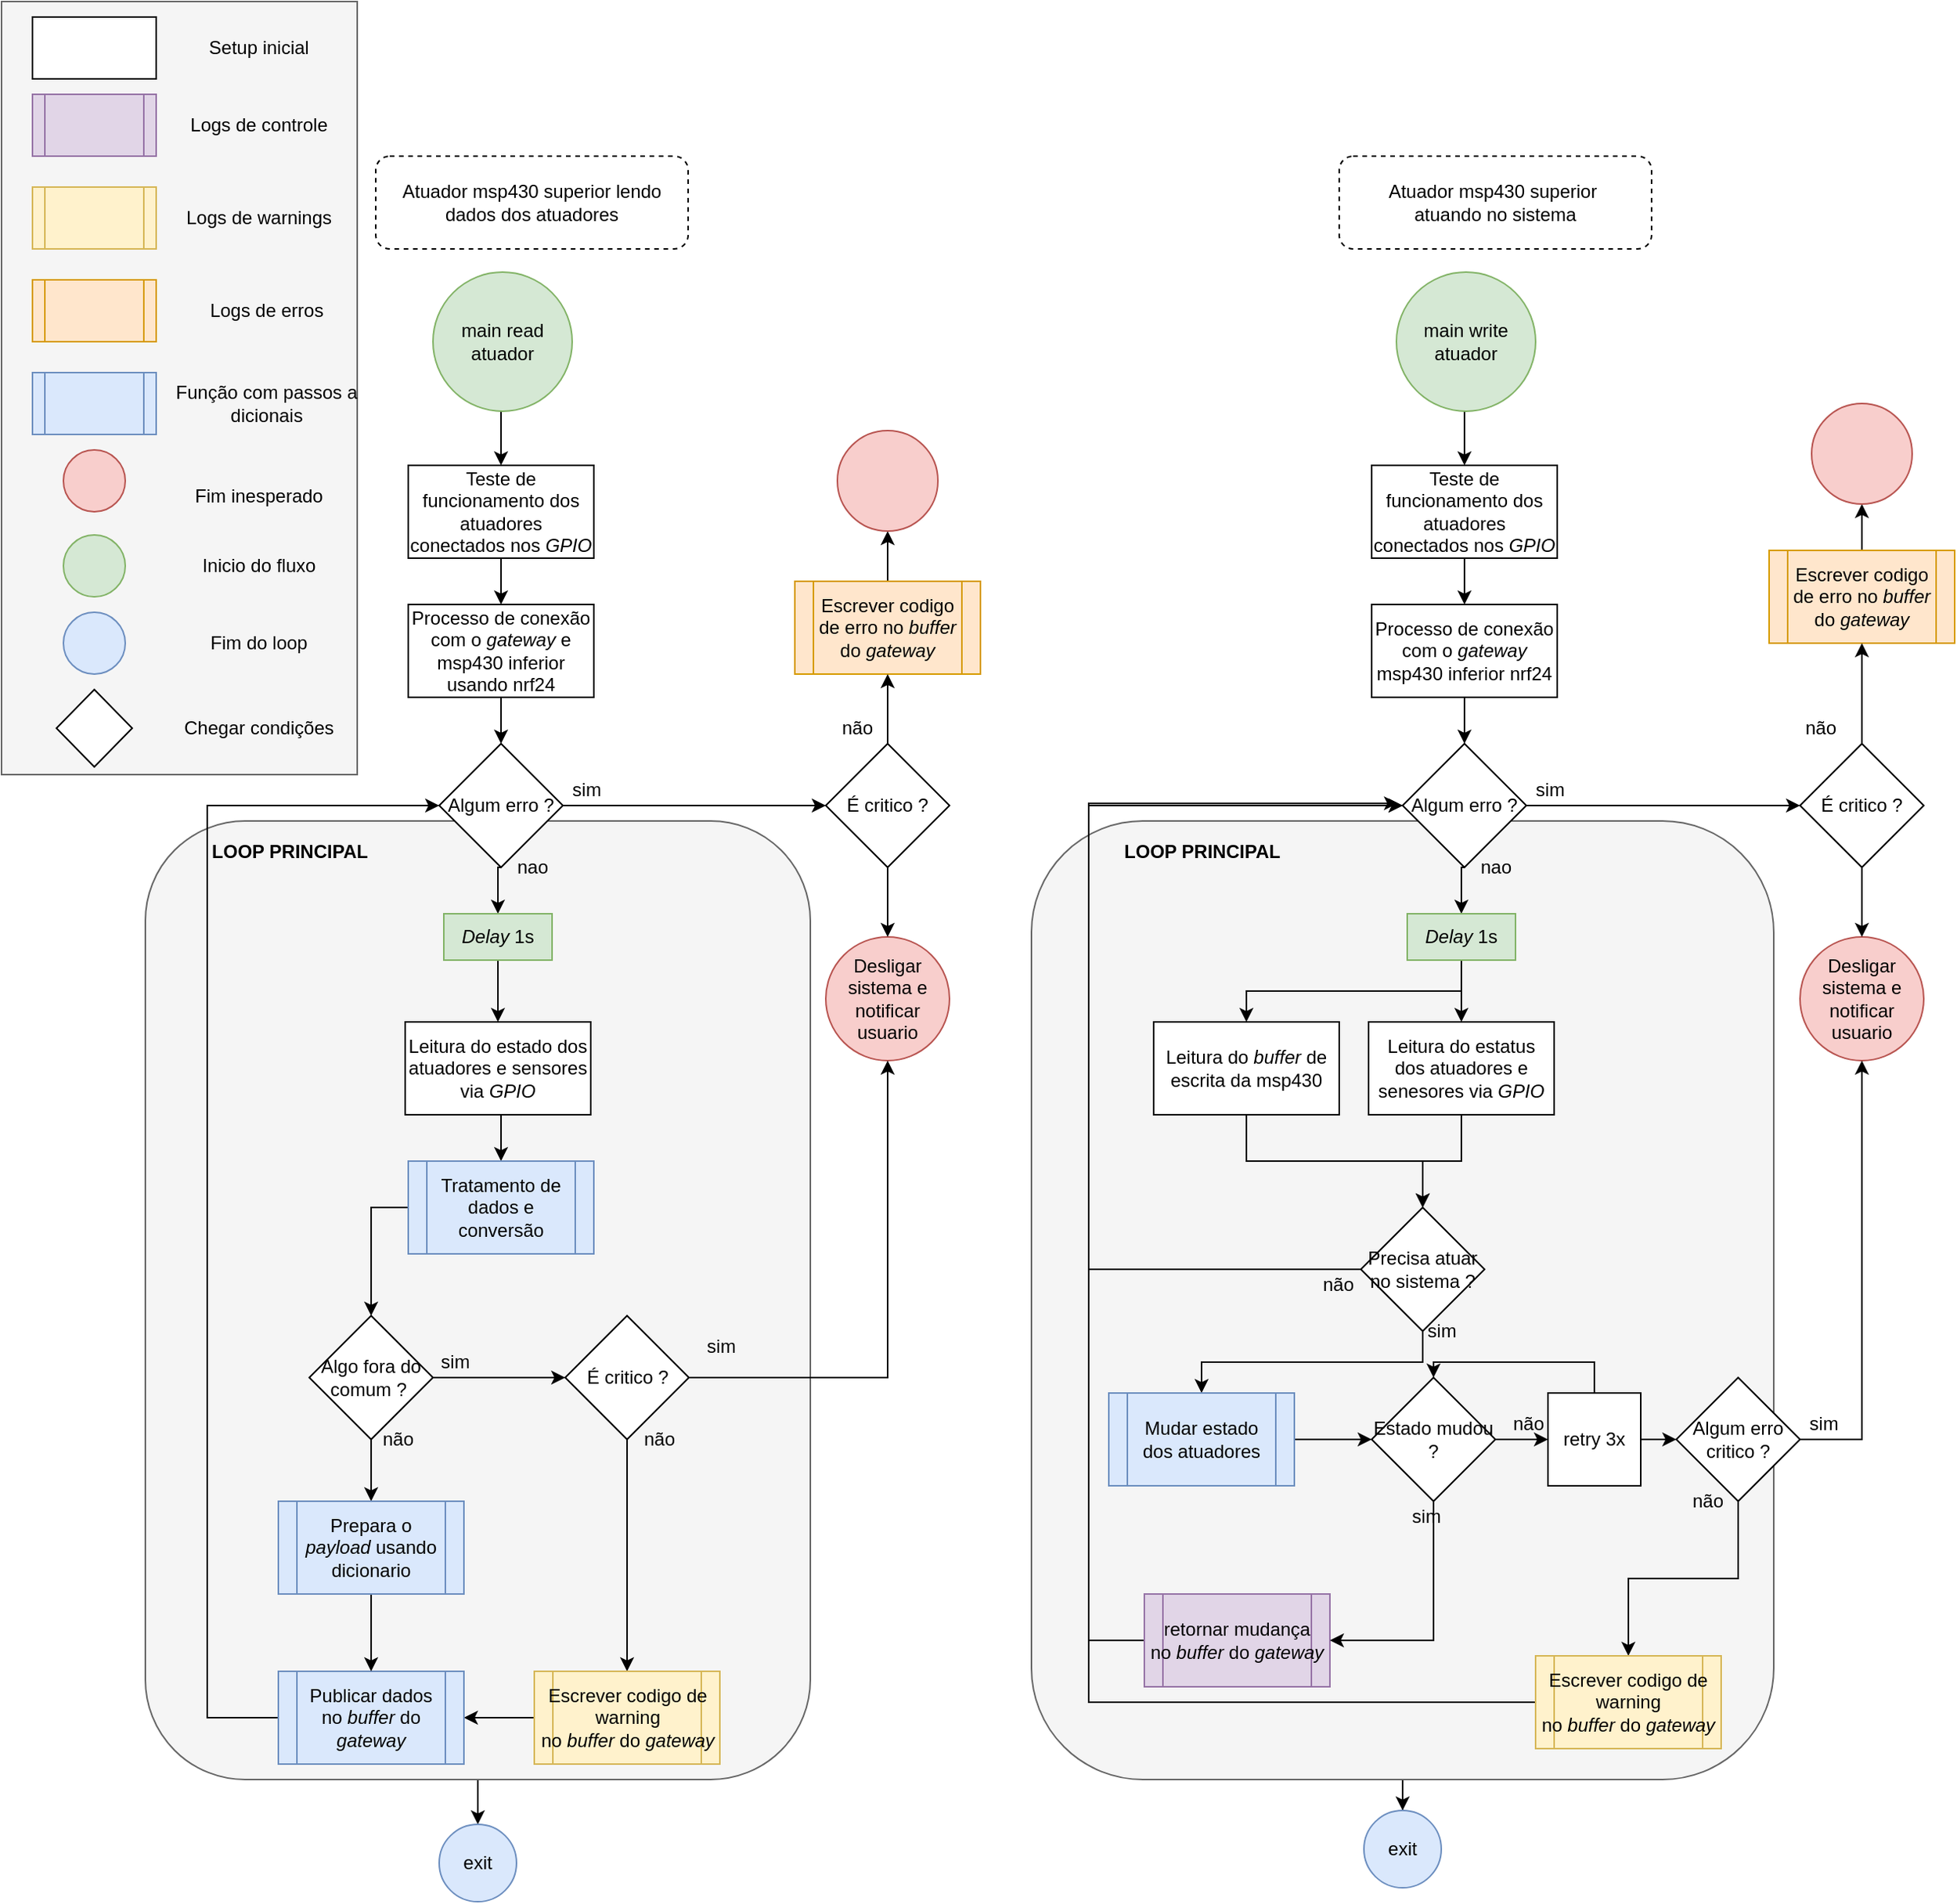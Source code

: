 <mxfile version="14.6.7" type="google"><diagram id="U0nAQALM_MrVxhv3GP6Y" name="Page-1"><mxGraphModel dx="2657" dy="1875" grid="1" gridSize="10" guides="1" tooltips="1" connect="1" arrows="1" fold="1" page="1" pageScale="1" pageWidth="827" pageHeight="1169" math="0" shadow="0"><root><mxCell id="0"/><mxCell id="1" parent="0"/><mxCell id="a6hpFFlFKGWZWtmVMdlt-59" style="edgeStyle=orthogonalEdgeStyle;rounded=0;orthogonalLoop=1;jettySize=auto;html=1;exitX=0;exitY=0.5;exitDx=0;exitDy=0;entryX=0;entryY=0.5;entryDx=0;entryDy=0;" parent="1" edge="1"><mxGeometry relative="1" as="geometry"><Array as="points"><mxPoint x="570" y="760"/><mxPoint x="570" y="465"/></Array><mxPoint x="705" y="465" as="targetPoint"/></mxGeometry></mxCell><mxCell id="a6hpFFlFKGWZWtmVMdlt-64" style="edgeStyle=orthogonalEdgeStyle;rounded=0;orthogonalLoop=1;jettySize=auto;html=1;exitX=0;exitY=0.5;exitDx=0;exitDy=0;entryX=0;entryY=0.5;entryDx=0;entryDy=0;" parent="1" edge="1"><mxGeometry relative="1" as="geometry"><Array as="points"><mxPoint x="570" y="970"/><mxPoint x="570" y="465"/></Array><mxPoint x="705" y="465" as="targetPoint"/></mxGeometry></mxCell><mxCell id="0uk9cMQ7jiOCkF3Se4rC-1" style="edgeStyle=orthogonalEdgeStyle;rounded=0;orthogonalLoop=1;jettySize=auto;html=1;exitX=0.5;exitY=1;exitDx=0;exitDy=0;" edge="1" parent="1" source="0uk9cMQ7jiOCkF3Se4rC-2" target="0uk9cMQ7jiOCkF3Se4rC-37"><mxGeometry relative="1" as="geometry"/></mxCell><mxCell id="0uk9cMQ7jiOCkF3Se4rC-2" value="" style="rounded=1;whiteSpace=wrap;html=1;fillColor=#f5f5f5;strokeColor=#666666;fontColor=#333333;" vertex="1" parent="1"><mxGeometry x="10" y="470" width="430" height="620" as="geometry"/></mxCell><mxCell id="0uk9cMQ7jiOCkF3Se4rC-3" style="edgeStyle=orthogonalEdgeStyle;rounded=0;orthogonalLoop=1;jettySize=auto;html=1;exitX=0.5;exitY=1;exitDx=0;exitDy=0;entryX=0.5;entryY=0;entryDx=0;entryDy=0;" edge="1" parent="1" source="0uk9cMQ7jiOCkF3Se4rC-4" target="0uk9cMQ7jiOCkF3Se4rC-61"><mxGeometry relative="1" as="geometry"/></mxCell><mxCell id="0uk9cMQ7jiOCkF3Se4rC-4" value="main read&lt;br&gt;atuador" style="ellipse;whiteSpace=wrap;html=1;aspect=fixed;fillColor=#d5e8d4;strokeColor=#82b366;" vertex="1" parent="1"><mxGeometry x="196" y="115" width="90" height="90" as="geometry"/></mxCell><mxCell id="0uk9cMQ7jiOCkF3Se4rC-5" style="edgeStyle=orthogonalEdgeStyle;rounded=0;orthogonalLoop=1;jettySize=auto;html=1;" edge="1" parent="1" source="0uk9cMQ7jiOCkF3Se4rC-6" target="0uk9cMQ7jiOCkF3Se4rC-9"><mxGeometry relative="1" as="geometry"/></mxCell><mxCell id="0uk9cMQ7jiOCkF3Se4rC-6" value="Processo de conexão com o &lt;i&gt;gateway &lt;/i&gt;e msp430 inferior usando nrf24" style="rounded=0;whiteSpace=wrap;html=1;" vertex="1" parent="1"><mxGeometry x="180" y="330" width="120" height="60" as="geometry"/></mxCell><mxCell id="0uk9cMQ7jiOCkF3Se4rC-7" style="edgeStyle=orthogonalEdgeStyle;rounded=0;orthogonalLoop=1;jettySize=auto;html=1;exitX=0.5;exitY=1;exitDx=0;exitDy=0;entryX=0.5;entryY=0;entryDx=0;entryDy=0;" edge="1" parent="1" source="0uk9cMQ7jiOCkF3Se4rC-9" target="0uk9cMQ7jiOCkF3Se4rC-15"><mxGeometry relative="1" as="geometry"/></mxCell><mxCell id="0uk9cMQ7jiOCkF3Se4rC-8" style="edgeStyle=orthogonalEdgeStyle;rounded=0;orthogonalLoop=1;jettySize=auto;html=1;exitX=1;exitY=0.5;exitDx=0;exitDy=0;entryX=0;entryY=0.5;entryDx=0;entryDy=0;" edge="1" parent="1" source="0uk9cMQ7jiOCkF3Se4rC-9" target="0uk9cMQ7jiOCkF3Se4rC-31"><mxGeometry relative="1" as="geometry"/></mxCell><mxCell id="0uk9cMQ7jiOCkF3Se4rC-9" value="Algum erro ?" style="rhombus;whiteSpace=wrap;html=1;" vertex="1" parent="1"><mxGeometry x="200" y="420" width="80" height="80" as="geometry"/></mxCell><mxCell id="0uk9cMQ7jiOCkF3Se4rC-10" style="edgeStyle=orthogonalEdgeStyle;rounded=0;orthogonalLoop=1;jettySize=auto;html=1;exitX=0.5;exitY=0;exitDx=0;exitDy=0;entryX=0.5;entryY=1;entryDx=0;entryDy=0;" edge="1" parent="1" source="0uk9cMQ7jiOCkF3Se4rC-11" target="0uk9cMQ7jiOCkF3Se4rC-62"><mxGeometry relative="1" as="geometry"/></mxCell><mxCell id="0uk9cMQ7jiOCkF3Se4rC-11" value="Escrever codigo de erro no &lt;i&gt;buffer&lt;/i&gt; do &lt;i&gt;gateway&lt;/i&gt;" style="shape=process;whiteSpace=wrap;html=1;backgroundOutline=1;fillColor=#ffe6cc;strokeColor=#d79b00;" vertex="1" parent="1"><mxGeometry x="430" y="315" width="120" height="60" as="geometry"/></mxCell><mxCell id="0uk9cMQ7jiOCkF3Se4rC-12" value="sim" style="text;html=1;align=center;verticalAlign=middle;resizable=0;points=[];autosize=1;strokeColor=none;" vertex="1" parent="1"><mxGeometry x="280" y="440" width="30" height="20" as="geometry"/></mxCell><mxCell id="0uk9cMQ7jiOCkF3Se4rC-13" value="&lt;b&gt;LOOP PRINCIPAL&lt;/b&gt;" style="text;html=1;align=center;verticalAlign=middle;resizable=0;points=[];autosize=1;strokeColor=none;" vertex="1" parent="1"><mxGeometry x="43" y="480" width="120" height="20" as="geometry"/></mxCell><mxCell id="0uk9cMQ7jiOCkF3Se4rC-14" style="edgeStyle=orthogonalEdgeStyle;rounded=0;orthogonalLoop=1;jettySize=auto;html=1;exitX=0.5;exitY=1;exitDx=0;exitDy=0;entryX=0.5;entryY=0;entryDx=0;entryDy=0;" edge="1" parent="1" source="0uk9cMQ7jiOCkF3Se4rC-15" target="0uk9cMQ7jiOCkF3Se4rC-53"><mxGeometry relative="1" as="geometry"/></mxCell><mxCell id="0uk9cMQ7jiOCkF3Se4rC-15" value="&lt;i&gt;Delay &lt;/i&gt;1s" style="rounded=0;whiteSpace=wrap;html=1;fillColor=#d5e8d4;strokeColor=#82b366;" vertex="1" parent="1"><mxGeometry x="203" y="530" width="70" height="30" as="geometry"/></mxCell><mxCell id="0uk9cMQ7jiOCkF3Se4rC-16" value="nao" style="text;html=1;align=center;verticalAlign=middle;resizable=0;points=[];autosize=1;strokeColor=none;" vertex="1" parent="1"><mxGeometry x="240" y="490" width="40" height="20" as="geometry"/></mxCell><mxCell id="0uk9cMQ7jiOCkF3Se4rC-17" style="edgeStyle=orthogonalEdgeStyle;rounded=0;orthogonalLoop=1;jettySize=auto;html=1;exitX=0.5;exitY=1;exitDx=0;exitDy=0;entryX=0.5;entryY=0;entryDx=0;entryDy=0;" edge="1" parent="1" source="0uk9cMQ7jiOCkF3Se4rC-19" target="0uk9cMQ7jiOCkF3Se4rC-57"><mxGeometry relative="1" as="geometry"/></mxCell><mxCell id="0uk9cMQ7jiOCkF3Se4rC-18" style="edgeStyle=orthogonalEdgeStyle;rounded=0;orthogonalLoop=1;jettySize=auto;html=1;exitX=1;exitY=0.5;exitDx=0;exitDy=0;entryX=0;entryY=0.5;entryDx=0;entryDy=0;" edge="1" parent="1" source="0uk9cMQ7jiOCkF3Se4rC-19" target="0uk9cMQ7jiOCkF3Se4rC-23"><mxGeometry relative="1" as="geometry"/></mxCell><mxCell id="0uk9cMQ7jiOCkF3Se4rC-19" value="Algo fora do comum ?&amp;nbsp;" style="rhombus;whiteSpace=wrap;html=1;" vertex="1" parent="1"><mxGeometry x="116" y="790" width="80" height="80" as="geometry"/></mxCell><mxCell id="0uk9cMQ7jiOCkF3Se4rC-20" value="Desligar sistema e notificar usuario" style="ellipse;whiteSpace=wrap;html=1;aspect=fixed;fillColor=#f8cecc;strokeColor=#b85450;" vertex="1" parent="1"><mxGeometry x="450" y="545" width="80" height="80" as="geometry"/></mxCell><mxCell id="0uk9cMQ7jiOCkF3Se4rC-21" style="edgeStyle=orthogonalEdgeStyle;rounded=0;orthogonalLoop=1;jettySize=auto;html=1;exitX=1;exitY=0.5;exitDx=0;exitDy=0;entryX=0.5;entryY=1;entryDx=0;entryDy=0;" edge="1" parent="1" source="0uk9cMQ7jiOCkF3Se4rC-23" target="0uk9cMQ7jiOCkF3Se4rC-20"><mxGeometry relative="1" as="geometry"/></mxCell><mxCell id="0uk9cMQ7jiOCkF3Se4rC-22" style="edgeStyle=orthogonalEdgeStyle;rounded=0;orthogonalLoop=1;jettySize=auto;html=1;exitX=0.5;exitY=1;exitDx=0;exitDy=0;entryX=0.5;entryY=0;entryDx=0;entryDy=0;" edge="1" parent="1" source="0uk9cMQ7jiOCkF3Se4rC-23" target="0uk9cMQ7jiOCkF3Se4rC-25"><mxGeometry relative="1" as="geometry"/></mxCell><mxCell id="0uk9cMQ7jiOCkF3Se4rC-23" value="É critico ?" style="rhombus;whiteSpace=wrap;html=1;" vertex="1" parent="1"><mxGeometry x="281.5" y="790" width="80" height="80" as="geometry"/></mxCell><mxCell id="0uk9cMQ7jiOCkF3Se4rC-24" style="edgeStyle=orthogonalEdgeStyle;rounded=0;orthogonalLoop=1;jettySize=auto;html=1;exitX=0;exitY=0.5;exitDx=0;exitDy=0;entryX=1;entryY=0.5;entryDx=0;entryDy=0;" edge="1" parent="1" source="0uk9cMQ7jiOCkF3Se4rC-25" target="0uk9cMQ7jiOCkF3Se4rC-27"><mxGeometry relative="1" as="geometry"/></mxCell><mxCell id="0uk9cMQ7jiOCkF3Se4rC-25" value="Escrever codigo de warning no&amp;nbsp;&lt;i&gt;buffer&lt;/i&gt;&amp;nbsp;do&amp;nbsp;&lt;i&gt;gateway&lt;/i&gt;" style="shape=process;whiteSpace=wrap;html=1;backgroundOutline=1;fillColor=#fff2cc;strokeColor=#d6b656;" vertex="1" parent="1"><mxGeometry x="261.5" y="1020" width="120" height="60" as="geometry"/></mxCell><mxCell id="0uk9cMQ7jiOCkF3Se4rC-26" style="edgeStyle=orthogonalEdgeStyle;rounded=0;orthogonalLoop=1;jettySize=auto;html=1;exitX=0;exitY=0.5;exitDx=0;exitDy=0;entryX=0;entryY=0.5;entryDx=0;entryDy=0;" edge="1" parent="1" source="0uk9cMQ7jiOCkF3Se4rC-27" target="0uk9cMQ7jiOCkF3Se4rC-9"><mxGeometry relative="1" as="geometry"><Array as="points"><mxPoint x="50" y="1050"/><mxPoint x="50" y="460"/></Array></mxGeometry></mxCell><mxCell id="0uk9cMQ7jiOCkF3Se4rC-27" value="Publicar dados no &lt;i&gt;buffer &lt;/i&gt;do &lt;i&gt;gateway&lt;/i&gt;" style="shape=process;whiteSpace=wrap;html=1;backgroundOutline=1;fillColor=#dae8fc;strokeColor=#6c8ebf;" vertex="1" parent="1"><mxGeometry x="96" y="1020" width="120" height="60" as="geometry"/></mxCell><mxCell id="0uk9cMQ7jiOCkF3Se4rC-28" value="Atuador msp430 superior lendo dados dos atuadores" style="rounded=1;whiteSpace=wrap;html=1;dashed=1;" vertex="1" parent="1"><mxGeometry x="159" y="40" width="202" height="60" as="geometry"/></mxCell><mxCell id="0uk9cMQ7jiOCkF3Se4rC-29" style="edgeStyle=orthogonalEdgeStyle;rounded=0;orthogonalLoop=1;jettySize=auto;html=1;exitX=0.5;exitY=1;exitDx=0;exitDy=0;entryX=0.5;entryY=0;entryDx=0;entryDy=0;" edge="1" parent="1" source="0uk9cMQ7jiOCkF3Se4rC-31" target="0uk9cMQ7jiOCkF3Se4rC-20"><mxGeometry relative="1" as="geometry"/></mxCell><mxCell id="0uk9cMQ7jiOCkF3Se4rC-30" style="edgeStyle=orthogonalEdgeStyle;rounded=0;orthogonalLoop=1;jettySize=auto;html=1;exitX=0.5;exitY=0;exitDx=0;exitDy=0;entryX=0.5;entryY=1;entryDx=0;entryDy=0;" edge="1" parent="1" source="0uk9cMQ7jiOCkF3Se4rC-31" target="0uk9cMQ7jiOCkF3Se4rC-11"><mxGeometry relative="1" as="geometry"/></mxCell><mxCell id="0uk9cMQ7jiOCkF3Se4rC-31" value="É critico ?" style="rhombus;whiteSpace=wrap;html=1;" vertex="1" parent="1"><mxGeometry x="450" y="420" width="80" height="80" as="geometry"/></mxCell><mxCell id="0uk9cMQ7jiOCkF3Se4rC-32" value="não" style="text;html=1;align=center;verticalAlign=middle;resizable=0;points=[];autosize=1;strokeColor=none;" vertex="1" parent="1"><mxGeometry x="450" y="400" width="40" height="20" as="geometry"/></mxCell><mxCell id="0uk9cMQ7jiOCkF3Se4rC-33" value="" style="rounded=0;whiteSpace=wrap;html=1;fillColor=#f5f5f5;strokeColor=#666666;fontColor=#333333;" vertex="1" parent="1"><mxGeometry x="-83" y="-60" width="230" height="500" as="geometry"/></mxCell><mxCell id="0uk9cMQ7jiOCkF3Se4rC-34" value="" style="shape=process;whiteSpace=wrap;html=1;backgroundOutline=1;fillColor=#dae8fc;strokeColor=#6c8ebf;" vertex="1" parent="1"><mxGeometry x="-63" y="180" width="80" height="40" as="geometry"/></mxCell><mxCell id="0uk9cMQ7jiOCkF3Se4rC-35" value="" style="shape=process;whiteSpace=wrap;html=1;backgroundOutline=1;fillColor=#ffe6cc;strokeColor=#d79b00;" vertex="1" parent="1"><mxGeometry x="-63" y="120" width="80" height="40" as="geometry"/></mxCell><mxCell id="0uk9cMQ7jiOCkF3Se4rC-36" value="" style="ellipse;whiteSpace=wrap;html=1;aspect=fixed;fillColor=#d5e8d4;strokeColor=#82b366;" vertex="1" parent="1"><mxGeometry x="-43" y="285" width="40" height="40" as="geometry"/></mxCell><mxCell id="0uk9cMQ7jiOCkF3Se4rC-37" value="exit" style="ellipse;whiteSpace=wrap;html=1;aspect=fixed;fillColor=#dae8fc;strokeColor=#6c8ebf;" vertex="1" parent="1"><mxGeometry x="200" y="1119" width="50" height="50" as="geometry"/></mxCell><mxCell id="0uk9cMQ7jiOCkF3Se4rC-38" value="" style="ellipse;whiteSpace=wrap;html=1;aspect=fixed;fillColor=#dae8fc;strokeColor=#6c8ebf;" vertex="1" parent="1"><mxGeometry x="-43" y="335" width="40" height="40" as="geometry"/></mxCell><mxCell id="0uk9cMQ7jiOCkF3Se4rC-39" value="" style="ellipse;whiteSpace=wrap;html=1;aspect=fixed;fillColor=#f8cecc;strokeColor=#b85450;" vertex="1" parent="1"><mxGeometry x="-43" y="230" width="40" height="40" as="geometry"/></mxCell><mxCell id="0uk9cMQ7jiOCkF3Se4rC-40" value="" style="rounded=0;whiteSpace=wrap;html=1;" vertex="1" parent="1"><mxGeometry x="-63" y="-50" width="80" height="40" as="geometry"/></mxCell><mxCell id="0uk9cMQ7jiOCkF3Se4rC-41" value="" style="rhombus;whiteSpace=wrap;html=1;" vertex="1" parent="1"><mxGeometry x="-47.5" y="385" width="49" height="50" as="geometry"/></mxCell><mxCell id="0uk9cMQ7jiOCkF3Se4rC-42" value="" style="shape=process;whiteSpace=wrap;html=1;backgroundOutline=1;fillColor=#fff2cc;strokeColor=#d6b656;" vertex="1" parent="1"><mxGeometry x="-63" y="60" width="80" height="40" as="geometry"/></mxCell><mxCell id="0uk9cMQ7jiOCkF3Se4rC-43" value="" style="shape=process;whiteSpace=wrap;html=1;backgroundOutline=1;fillColor=#e1d5e7;strokeColor=#9673a6;" vertex="1" parent="1"><mxGeometry x="-63" width="80" height="40" as="geometry"/></mxCell><mxCell id="0uk9cMQ7jiOCkF3Se4rC-44" value="Inicio do fluxo" style="text;html=1;align=center;verticalAlign=middle;resizable=0;points=[];autosize=1;strokeColor=none;" vertex="1" parent="1"><mxGeometry x="38" y="295" width="90" height="20" as="geometry"/></mxCell><mxCell id="0uk9cMQ7jiOCkF3Se4rC-45" value="Fim do loop" style="text;html=1;align=center;verticalAlign=middle;resizable=0;points=[];autosize=1;strokeColor=none;" vertex="1" parent="1"><mxGeometry x="43" y="345" width="80" height="20" as="geometry"/></mxCell><mxCell id="0uk9cMQ7jiOCkF3Se4rC-46" value="Fim inesperado" style="text;html=1;align=center;verticalAlign=middle;resizable=0;points=[];autosize=1;strokeColor=none;" vertex="1" parent="1"><mxGeometry x="33" y="250" width="100" height="20" as="geometry"/></mxCell><mxCell id="0uk9cMQ7jiOCkF3Se4rC-47" value="Chegar condições" style="text;html=1;align=center;verticalAlign=middle;resizable=0;points=[];autosize=1;strokeColor=none;" vertex="1" parent="1"><mxGeometry x="28" y="400" width="110" height="20" as="geometry"/></mxCell><mxCell id="0uk9cMQ7jiOCkF3Se4rC-48" value="Setup inicial" style="text;html=1;align=center;verticalAlign=middle;resizable=0;points=[];autosize=1;strokeColor=none;" vertex="1" parent="1"><mxGeometry x="43" y="-40" width="80" height="20" as="geometry"/></mxCell><mxCell id="0uk9cMQ7jiOCkF3Se4rC-49" value="Logs de controle" style="text;html=1;align=center;verticalAlign=middle;resizable=0;points=[];autosize=1;strokeColor=none;" vertex="1" parent="1"><mxGeometry x="33" y="10" width="100" height="20" as="geometry"/></mxCell><mxCell id="0uk9cMQ7jiOCkF3Se4rC-50" value="Logs de warnings" style="text;html=1;align=center;verticalAlign=middle;resizable=0;points=[];autosize=1;strokeColor=none;" vertex="1" parent="1"><mxGeometry x="28" y="70" width="110" height="20" as="geometry"/></mxCell><mxCell id="0uk9cMQ7jiOCkF3Se4rC-51" value="Logs de erros" style="text;html=1;align=center;verticalAlign=middle;resizable=0;points=[];autosize=1;strokeColor=none;" vertex="1" parent="1"><mxGeometry x="43" y="130" width="90" height="20" as="geometry"/></mxCell><mxCell id="0uk9cMQ7jiOCkF3Se4rC-52" style="edgeStyle=orthogonalEdgeStyle;rounded=0;orthogonalLoop=1;jettySize=auto;html=1;exitX=0.5;exitY=1;exitDx=0;exitDy=0;entryX=0.5;entryY=0;entryDx=0;entryDy=0;" edge="1" parent="1" source="0uk9cMQ7jiOCkF3Se4rC-53" target="0uk9cMQ7jiOCkF3Se4rC-55"><mxGeometry relative="1" as="geometry"/></mxCell><mxCell id="0uk9cMQ7jiOCkF3Se4rC-53" value="Leitura do estado dos atuadores e sensores via &lt;i&gt;GPIO&lt;/i&gt;" style="rounded=0;whiteSpace=wrap;html=1;" vertex="1" parent="1"><mxGeometry x="178" y="600" width="120" height="60" as="geometry"/></mxCell><mxCell id="0uk9cMQ7jiOCkF3Se4rC-54" style="edgeStyle=orthogonalEdgeStyle;rounded=0;orthogonalLoop=1;jettySize=auto;html=1;exitX=0;exitY=0.5;exitDx=0;exitDy=0;entryX=0.5;entryY=0;entryDx=0;entryDy=0;" edge="1" parent="1" source="0uk9cMQ7jiOCkF3Se4rC-55" target="0uk9cMQ7jiOCkF3Se4rC-19"><mxGeometry relative="1" as="geometry"/></mxCell><mxCell id="0uk9cMQ7jiOCkF3Se4rC-55" value="Tratamento de dados e conversão" style="shape=process;whiteSpace=wrap;html=1;backgroundOutline=1;fillColor=#dae8fc;strokeColor=#6c8ebf;" vertex="1" parent="1"><mxGeometry x="180" y="690" width="120" height="60" as="geometry"/></mxCell><mxCell id="0uk9cMQ7jiOCkF3Se4rC-56" style="edgeStyle=orthogonalEdgeStyle;rounded=0;orthogonalLoop=1;jettySize=auto;html=1;exitX=0.5;exitY=1;exitDx=0;exitDy=0;" edge="1" parent="1" source="0uk9cMQ7jiOCkF3Se4rC-57" target="0uk9cMQ7jiOCkF3Se4rC-27"><mxGeometry relative="1" as="geometry"/></mxCell><mxCell id="0uk9cMQ7jiOCkF3Se4rC-57" value="Prepara o &lt;i&gt;payload &lt;/i&gt;usando dicionario" style="shape=process;whiteSpace=wrap;html=1;backgroundOutline=1;fillColor=#dae8fc;strokeColor=#6c8ebf;" vertex="1" parent="1"><mxGeometry x="96" y="910" width="120" height="60" as="geometry"/></mxCell><mxCell id="0uk9cMQ7jiOCkF3Se4rC-58" value="não" style="text;html=1;align=center;verticalAlign=middle;resizable=0;points=[];autosize=1;strokeColor=none;" vertex="1" parent="1"><mxGeometry x="321.5" y="860" width="40" height="20" as="geometry"/></mxCell><mxCell id="0uk9cMQ7jiOCkF3Se4rC-59" value="não" style="text;html=1;align=center;verticalAlign=middle;resizable=0;points=[];autosize=1;strokeColor=none;" vertex="1" parent="1"><mxGeometry x="153" y="860" width="40" height="20" as="geometry"/></mxCell><mxCell id="0uk9cMQ7jiOCkF3Se4rC-60" style="edgeStyle=orthogonalEdgeStyle;rounded=0;orthogonalLoop=1;jettySize=auto;html=1;exitX=0.5;exitY=1;exitDx=0;exitDy=0;entryX=0.5;entryY=0;entryDx=0;entryDy=0;" edge="1" parent="1" source="0uk9cMQ7jiOCkF3Se4rC-61" target="0uk9cMQ7jiOCkF3Se4rC-6"><mxGeometry relative="1" as="geometry"/></mxCell><mxCell id="0uk9cMQ7jiOCkF3Se4rC-61" value="Teste de funcionamento dos atuadores conectados nos &lt;i&gt;GPIO&lt;/i&gt;" style="rounded=0;whiteSpace=wrap;html=1;" vertex="1" parent="1"><mxGeometry x="180" y="240" width="120" height="60" as="geometry"/></mxCell><mxCell id="0uk9cMQ7jiOCkF3Se4rC-62" value="" style="ellipse;whiteSpace=wrap;html=1;aspect=fixed;fillColor=#f8cecc;strokeColor=#b85450;" vertex="1" parent="1"><mxGeometry x="457.5" y="217.5" width="65" height="65" as="geometry"/></mxCell><mxCell id="0uk9cMQ7jiOCkF3Se4rC-63" value="Função com passos a&lt;br&gt;dicionais" style="text;html=1;align=center;verticalAlign=middle;resizable=0;points=[];autosize=1;strokeColor=none;" vertex="1" parent="1"><mxGeometry x="23" y="185" width="130" height="30" as="geometry"/></mxCell><mxCell id="0uk9cMQ7jiOCkF3Se4rC-64" style="edgeStyle=orthogonalEdgeStyle;rounded=0;orthogonalLoop=1;jettySize=auto;html=1;exitX=0.5;exitY=1;exitDx=0;exitDy=0;" edge="1" parent="1" source="0uk9cMQ7jiOCkF3Se4rC-65" target="0uk9cMQ7jiOCkF3Se4rC-92"><mxGeometry relative="1" as="geometry"/></mxCell><mxCell id="0uk9cMQ7jiOCkF3Se4rC-65" value="" style="rounded=1;whiteSpace=wrap;html=1;fillColor=#f5f5f5;strokeColor=#666666;fontColor=#333333;" vertex="1" parent="1"><mxGeometry x="583" y="470" width="480" height="620" as="geometry"/></mxCell><mxCell id="0uk9cMQ7jiOCkF3Se4rC-66" style="edgeStyle=orthogonalEdgeStyle;rounded=0;orthogonalLoop=1;jettySize=auto;html=1;exitX=0.5;exitY=1;exitDx=0;exitDy=0;entryX=0.5;entryY=0;entryDx=0;entryDy=0;" edge="1" parent="1" source="0uk9cMQ7jiOCkF3Se4rC-67" target="0uk9cMQ7jiOCkF3Se4rC-103"><mxGeometry relative="1" as="geometry"/></mxCell><mxCell id="0uk9cMQ7jiOCkF3Se4rC-67" value="main write&lt;br&gt;atuador" style="ellipse;whiteSpace=wrap;html=1;aspect=fixed;fillColor=#d5e8d4;strokeColor=#82b366;" vertex="1" parent="1"><mxGeometry x="819" y="115" width="90" height="90" as="geometry"/></mxCell><mxCell id="0uk9cMQ7jiOCkF3Se4rC-68" style="edgeStyle=orthogonalEdgeStyle;rounded=0;orthogonalLoop=1;jettySize=auto;html=1;" edge="1" parent="1" source="0uk9cMQ7jiOCkF3Se4rC-69" target="0uk9cMQ7jiOCkF3Se4rC-72"><mxGeometry relative="1" as="geometry"/></mxCell><mxCell id="0uk9cMQ7jiOCkF3Se4rC-69" value="Processo de conexão com o &lt;i&gt;gateway &lt;/i&gt;msp430 inferior nrf24" style="rounded=0;whiteSpace=wrap;html=1;" vertex="1" parent="1"><mxGeometry x="803" y="330" width="120" height="60" as="geometry"/></mxCell><mxCell id="0uk9cMQ7jiOCkF3Se4rC-70" style="edgeStyle=orthogonalEdgeStyle;rounded=0;orthogonalLoop=1;jettySize=auto;html=1;exitX=0.5;exitY=1;exitDx=0;exitDy=0;entryX=0.5;entryY=0;entryDx=0;entryDy=0;" edge="1" parent="1" source="0uk9cMQ7jiOCkF3Se4rC-72" target="0uk9cMQ7jiOCkF3Se4rC-79"><mxGeometry relative="1" as="geometry"/></mxCell><mxCell id="0uk9cMQ7jiOCkF3Se4rC-71" style="edgeStyle=orthogonalEdgeStyle;rounded=0;orthogonalLoop=1;jettySize=auto;html=1;exitX=1;exitY=0.5;exitDx=0;exitDy=0;entryX=0;entryY=0.5;entryDx=0;entryDy=0;" edge="1" parent="1" source="0uk9cMQ7jiOCkF3Se4rC-72" target="0uk9cMQ7jiOCkF3Se4rC-90"><mxGeometry relative="1" as="geometry"/></mxCell><mxCell id="0uk9cMQ7jiOCkF3Se4rC-72" value="Algum erro ?" style="rhombus;whiteSpace=wrap;html=1;" vertex="1" parent="1"><mxGeometry x="823" y="420" width="80" height="80" as="geometry"/></mxCell><mxCell id="0uk9cMQ7jiOCkF3Se4rC-73" style="edgeStyle=orthogonalEdgeStyle;rounded=0;orthogonalLoop=1;jettySize=auto;html=1;exitX=0.5;exitY=0;exitDx=0;exitDy=0;entryX=0.5;entryY=1;entryDx=0;entryDy=0;" edge="1" parent="1" source="0uk9cMQ7jiOCkF3Se4rC-74" target="0uk9cMQ7jiOCkF3Se4rC-106"><mxGeometry relative="1" as="geometry"/></mxCell><mxCell id="0uk9cMQ7jiOCkF3Se4rC-74" value="Escrever codigo de erro no &lt;i&gt;buffer&lt;/i&gt; do &lt;i&gt;gateway&lt;/i&gt;" style="shape=process;whiteSpace=wrap;html=1;backgroundOutline=1;fillColor=#ffe6cc;strokeColor=#d79b00;" vertex="1" parent="1"><mxGeometry x="1060" y="295" width="120" height="60" as="geometry"/></mxCell><mxCell id="0uk9cMQ7jiOCkF3Se4rC-75" value="sim" style="text;html=1;align=center;verticalAlign=middle;resizable=0;points=[];autosize=1;strokeColor=none;" vertex="1" parent="1"><mxGeometry x="903" y="440" width="30" height="20" as="geometry"/></mxCell><mxCell id="0uk9cMQ7jiOCkF3Se4rC-76" value="&lt;b&gt;LOOP PRINCIPAL&lt;/b&gt;" style="text;html=1;align=center;verticalAlign=middle;resizable=0;points=[];autosize=1;strokeColor=none;" vertex="1" parent="1"><mxGeometry x="633" y="480" width="120" height="20" as="geometry"/></mxCell><mxCell id="0uk9cMQ7jiOCkF3Se4rC-77" style="edgeStyle=orthogonalEdgeStyle;rounded=0;orthogonalLoop=1;jettySize=auto;html=1;exitX=0.5;exitY=1;exitDx=0;exitDy=0;entryX=0.5;entryY=0;entryDx=0;entryDy=0;" edge="1" parent="1" source="0uk9cMQ7jiOCkF3Se4rC-79" target="0uk9cMQ7jiOCkF3Se4rC-94"><mxGeometry relative="1" as="geometry"/></mxCell><mxCell id="0uk9cMQ7jiOCkF3Se4rC-78" style="edgeStyle=orthogonalEdgeStyle;rounded=0;orthogonalLoop=1;jettySize=auto;html=1;exitX=0.5;exitY=1;exitDx=0;exitDy=0;" edge="1" parent="1" source="0uk9cMQ7jiOCkF3Se4rC-79" target="0uk9cMQ7jiOCkF3Se4rC-109"><mxGeometry relative="1" as="geometry"/></mxCell><mxCell id="0uk9cMQ7jiOCkF3Se4rC-79" value="&lt;i&gt;Delay &lt;/i&gt;1s" style="rounded=0;whiteSpace=wrap;html=1;fillColor=#d5e8d4;strokeColor=#82b366;" vertex="1" parent="1"><mxGeometry x="826" y="530" width="70" height="30" as="geometry"/></mxCell><mxCell id="0uk9cMQ7jiOCkF3Se4rC-80" value="nao" style="text;html=1;align=center;verticalAlign=middle;resizable=0;points=[];autosize=1;strokeColor=none;" vertex="1" parent="1"><mxGeometry x="863" y="490" width="40" height="20" as="geometry"/></mxCell><mxCell id="0uk9cMQ7jiOCkF3Se4rC-81" value="Desligar sistema e notificar usuario" style="ellipse;whiteSpace=wrap;html=1;aspect=fixed;fillColor=#f8cecc;strokeColor=#b85450;" vertex="1" parent="1"><mxGeometry x="1080" y="545" width="80" height="80" as="geometry"/></mxCell><mxCell id="0uk9cMQ7jiOCkF3Se4rC-82" style="edgeStyle=orthogonalEdgeStyle;rounded=0;orthogonalLoop=1;jettySize=auto;html=1;exitX=1;exitY=0.5;exitDx=0;exitDy=0;entryX=0.5;entryY=1;entryDx=0;entryDy=0;" edge="1" parent="1" source="0uk9cMQ7jiOCkF3Se4rC-84" target="0uk9cMQ7jiOCkF3Se4rC-81"><mxGeometry relative="1" as="geometry"/></mxCell><mxCell id="0uk9cMQ7jiOCkF3Se4rC-83" style="edgeStyle=orthogonalEdgeStyle;rounded=0;orthogonalLoop=1;jettySize=auto;html=1;exitX=0.5;exitY=1;exitDx=0;exitDy=0;entryX=0.5;entryY=0;entryDx=0;entryDy=0;" edge="1" parent="1" source="0uk9cMQ7jiOCkF3Se4rC-84" target="0uk9cMQ7jiOCkF3Se4rC-86"><mxGeometry relative="1" as="geometry"/></mxCell><mxCell id="0uk9cMQ7jiOCkF3Se4rC-84" value="Algum erro critico ?" style="rhombus;whiteSpace=wrap;html=1;" vertex="1" parent="1"><mxGeometry x="1000" y="830" width="80" height="80" as="geometry"/></mxCell><mxCell id="0uk9cMQ7jiOCkF3Se4rC-85" style="edgeStyle=orthogonalEdgeStyle;rounded=0;orthogonalLoop=1;jettySize=auto;html=1;exitX=0;exitY=0.5;exitDx=0;exitDy=0;" edge="1" parent="1" source="0uk9cMQ7jiOCkF3Se4rC-86"><mxGeometry relative="1" as="geometry"><mxPoint x="820" y="458.571" as="targetPoint"/><Array as="points"><mxPoint x="909" y="1040"/><mxPoint x="620" y="1040"/><mxPoint x="620" y="459"/></Array></mxGeometry></mxCell><mxCell id="0uk9cMQ7jiOCkF3Se4rC-86" value="Escrever codigo de warning no&amp;nbsp;&lt;i&gt;buffer&lt;/i&gt;&amp;nbsp;do&amp;nbsp;&lt;i&gt;gateway&lt;/i&gt;" style="shape=process;whiteSpace=wrap;html=1;backgroundOutline=1;fillColor=#fff2cc;strokeColor=#d6b656;" vertex="1" parent="1"><mxGeometry x="909" y="1010" width="120" height="60" as="geometry"/></mxCell><mxCell id="0uk9cMQ7jiOCkF3Se4rC-87" value="Atuador msp430 superior&amp;nbsp;&lt;br&gt;atuando no sistema" style="rounded=1;whiteSpace=wrap;html=1;dashed=1;" vertex="1" parent="1"><mxGeometry x="782" y="40" width="202" height="60" as="geometry"/></mxCell><mxCell id="0uk9cMQ7jiOCkF3Se4rC-88" style="edgeStyle=orthogonalEdgeStyle;rounded=0;orthogonalLoop=1;jettySize=auto;html=1;exitX=0.5;exitY=1;exitDx=0;exitDy=0;entryX=0.5;entryY=0;entryDx=0;entryDy=0;" edge="1" parent="1" source="0uk9cMQ7jiOCkF3Se4rC-90" target="0uk9cMQ7jiOCkF3Se4rC-81"><mxGeometry relative="1" as="geometry"/></mxCell><mxCell id="0uk9cMQ7jiOCkF3Se4rC-89" style="edgeStyle=orthogonalEdgeStyle;rounded=0;orthogonalLoop=1;jettySize=auto;html=1;exitX=0.5;exitY=0;exitDx=0;exitDy=0;entryX=0.5;entryY=1;entryDx=0;entryDy=0;" edge="1" parent="1" source="0uk9cMQ7jiOCkF3Se4rC-90" target="0uk9cMQ7jiOCkF3Se4rC-74"><mxGeometry relative="1" as="geometry"/></mxCell><mxCell id="0uk9cMQ7jiOCkF3Se4rC-90" value="É critico ?" style="rhombus;whiteSpace=wrap;html=1;" vertex="1" parent="1"><mxGeometry x="1080" y="420" width="80" height="80" as="geometry"/></mxCell><mxCell id="0uk9cMQ7jiOCkF3Se4rC-91" value="não" style="text;html=1;align=center;verticalAlign=middle;resizable=0;points=[];autosize=1;strokeColor=none;" vertex="1" parent="1"><mxGeometry x="1073" y="400" width="40" height="20" as="geometry"/></mxCell><mxCell id="0uk9cMQ7jiOCkF3Se4rC-92" value="exit" style="ellipse;whiteSpace=wrap;html=1;aspect=fixed;fillColor=#dae8fc;strokeColor=#6c8ebf;" vertex="1" parent="1"><mxGeometry x="798" y="1110" width="50" height="50" as="geometry"/></mxCell><mxCell id="0uk9cMQ7jiOCkF3Se4rC-93" style="edgeStyle=orthogonalEdgeStyle;rounded=0;orthogonalLoop=1;jettySize=auto;html=1;exitX=0.5;exitY=1;exitDx=0;exitDy=0;" edge="1" parent="1" source="0uk9cMQ7jiOCkF3Se4rC-94" target="0uk9cMQ7jiOCkF3Se4rC-98"><mxGeometry relative="1" as="geometry"/></mxCell><mxCell id="0uk9cMQ7jiOCkF3Se4rC-94" value="Leitura do estatus dos atuadores e senesores via &lt;i&gt;GPIO&lt;/i&gt;" style="rounded=0;whiteSpace=wrap;html=1;" vertex="1" parent="1"><mxGeometry x="801" y="600" width="120" height="60" as="geometry"/></mxCell><mxCell id="0uk9cMQ7jiOCkF3Se4rC-95" value="sim" style="text;html=1;align=center;verticalAlign=middle;resizable=0;points=[];autosize=1;strokeColor=none;" vertex="1" parent="1"><mxGeometry x="833" y="790" width="30" height="20" as="geometry"/></mxCell><mxCell id="0uk9cMQ7jiOCkF3Se4rC-96" style="edgeStyle=orthogonalEdgeStyle;rounded=0;orthogonalLoop=1;jettySize=auto;html=1;exitX=0.5;exitY=1;exitDx=0;exitDy=0;entryX=0.5;entryY=0;entryDx=0;entryDy=0;" edge="1" parent="1" source="0uk9cMQ7jiOCkF3Se4rC-98" target="0uk9cMQ7jiOCkF3Se4rC-100"><mxGeometry relative="1" as="geometry"/></mxCell><mxCell id="0uk9cMQ7jiOCkF3Se4rC-97" style="edgeStyle=orthogonalEdgeStyle;rounded=0;orthogonalLoop=1;jettySize=auto;html=1;exitX=0;exitY=0.5;exitDx=0;exitDy=0;entryX=0;entryY=0.5;entryDx=0;entryDy=0;" edge="1" parent="1" source="0uk9cMQ7jiOCkF3Se4rC-98" target="0uk9cMQ7jiOCkF3Se4rC-72"><mxGeometry relative="1" as="geometry"><Array as="points"><mxPoint x="620" y="760"/><mxPoint x="620" y="460"/></Array></mxGeometry></mxCell><mxCell id="0uk9cMQ7jiOCkF3Se4rC-98" value="Precisa atuar no sistema ?" style="rhombus;whiteSpace=wrap;html=1;" vertex="1" parent="1"><mxGeometry x="796" y="720" width="80" height="80" as="geometry"/></mxCell><mxCell id="0uk9cMQ7jiOCkF3Se4rC-99" style="edgeStyle=orthogonalEdgeStyle;rounded=0;orthogonalLoop=1;jettySize=auto;html=1;exitX=1;exitY=0.5;exitDx=0;exitDy=0;" edge="1" parent="1" source="0uk9cMQ7jiOCkF3Se4rC-100" target="0uk9cMQ7jiOCkF3Se4rC-112"><mxGeometry relative="1" as="geometry"/></mxCell><mxCell id="0uk9cMQ7jiOCkF3Se4rC-100" value="Mudar estado dos atuadores" style="shape=process;whiteSpace=wrap;html=1;backgroundOutline=1;fillColor=#dae8fc;strokeColor=#6c8ebf;" vertex="1" parent="1"><mxGeometry x="633" y="840" width="120" height="60" as="geometry"/></mxCell><mxCell id="0uk9cMQ7jiOCkF3Se4rC-101" value="não" style="text;html=1;align=center;verticalAlign=middle;resizable=0;points=[];autosize=1;strokeColor=none;" vertex="1" parent="1"><mxGeometry x="761" y="760" width="40" height="20" as="geometry"/></mxCell><mxCell id="0uk9cMQ7jiOCkF3Se4rC-102" style="edgeStyle=orthogonalEdgeStyle;rounded=0;orthogonalLoop=1;jettySize=auto;html=1;exitX=0.5;exitY=1;exitDx=0;exitDy=0;entryX=0.5;entryY=0;entryDx=0;entryDy=0;" edge="1" parent="1" source="0uk9cMQ7jiOCkF3Se4rC-103" target="0uk9cMQ7jiOCkF3Se4rC-69"><mxGeometry relative="1" as="geometry"/></mxCell><mxCell id="0uk9cMQ7jiOCkF3Se4rC-103" value="Teste de funcionamento dos atuadores conectados nos &lt;i&gt;GPIO&lt;/i&gt;" style="rounded=0;whiteSpace=wrap;html=1;" vertex="1" parent="1"><mxGeometry x="803" y="240" width="120" height="60" as="geometry"/></mxCell><mxCell id="0uk9cMQ7jiOCkF3Se4rC-104" style="edgeStyle=orthogonalEdgeStyle;rounded=0;orthogonalLoop=1;jettySize=auto;html=1;exitX=0;exitY=0.5;exitDx=0;exitDy=0;entryX=0;entryY=0.5;entryDx=0;entryDy=0;" edge="1" parent="1" source="0uk9cMQ7jiOCkF3Se4rC-105" target="0uk9cMQ7jiOCkF3Se4rC-72"><mxGeometry relative="1" as="geometry"><Array as="points"><mxPoint x="620" y="1000"/><mxPoint x="620" y="460"/></Array></mxGeometry></mxCell><mxCell id="0uk9cMQ7jiOCkF3Se4rC-105" value="retornar mudança no&amp;nbsp;&lt;i&gt;buffer&lt;/i&gt;&amp;nbsp;do&amp;nbsp;&lt;i&gt;gateway&lt;/i&gt;" style="shape=process;whiteSpace=wrap;html=1;backgroundOutline=1;fillColor=#e1d5e7;strokeColor=#9673a6;" vertex="1" parent="1"><mxGeometry x="656" y="970" width="120" height="60" as="geometry"/></mxCell><mxCell id="0uk9cMQ7jiOCkF3Se4rC-106" value="" style="ellipse;whiteSpace=wrap;html=1;aspect=fixed;fillColor=#f8cecc;strokeColor=#b85450;" vertex="1" parent="1"><mxGeometry x="1087.5" y="200" width="65" height="65" as="geometry"/></mxCell><mxCell id="0uk9cMQ7jiOCkF3Se4rC-107" value="sim" style="text;html=1;align=center;verticalAlign=middle;resizable=0;points=[];autosize=1;strokeColor=none;" vertex="1" parent="1"><mxGeometry x="195" y="810" width="30" height="20" as="geometry"/></mxCell><mxCell id="0uk9cMQ7jiOCkF3Se4rC-108" style="edgeStyle=orthogonalEdgeStyle;rounded=0;orthogonalLoop=1;jettySize=auto;html=1;exitX=0.5;exitY=1;exitDx=0;exitDy=0;" edge="1" parent="1" source="0uk9cMQ7jiOCkF3Se4rC-109" target="0uk9cMQ7jiOCkF3Se4rC-98"><mxGeometry relative="1" as="geometry"/></mxCell><mxCell id="0uk9cMQ7jiOCkF3Se4rC-109" value="Leitura do &lt;i&gt;buffer&lt;/i&gt; de escrita da msp430" style="rounded=0;whiteSpace=wrap;html=1;" vertex="1" parent="1"><mxGeometry x="662" y="600" width="120" height="60" as="geometry"/></mxCell><mxCell id="0uk9cMQ7jiOCkF3Se4rC-110" style="edgeStyle=orthogonalEdgeStyle;rounded=0;orthogonalLoop=1;jettySize=auto;html=1;exitX=0.5;exitY=1;exitDx=0;exitDy=0;entryX=1;entryY=0.5;entryDx=0;entryDy=0;" edge="1" parent="1" source="0uk9cMQ7jiOCkF3Se4rC-112" target="0uk9cMQ7jiOCkF3Se4rC-105"><mxGeometry relative="1" as="geometry"/></mxCell><mxCell id="0uk9cMQ7jiOCkF3Se4rC-111" style="edgeStyle=orthogonalEdgeStyle;rounded=0;orthogonalLoop=1;jettySize=auto;html=1;exitX=1;exitY=0.5;exitDx=0;exitDy=0;entryX=0;entryY=0.5;entryDx=0;entryDy=0;" edge="1" parent="1" source="0uk9cMQ7jiOCkF3Se4rC-112" target="0uk9cMQ7jiOCkF3Se4rC-116"><mxGeometry relative="1" as="geometry"/></mxCell><mxCell id="0uk9cMQ7jiOCkF3Se4rC-112" value="Estado mudou ?" style="rhombus;whiteSpace=wrap;html=1;" vertex="1" parent="1"><mxGeometry x="803" y="830" width="80" height="80" as="geometry"/></mxCell><mxCell id="0uk9cMQ7jiOCkF3Se4rC-113" value="sim" style="text;html=1;align=center;verticalAlign=middle;resizable=0;points=[];autosize=1;strokeColor=none;" vertex="1" parent="1"><mxGeometry x="823" y="910" width="30" height="20" as="geometry"/></mxCell><mxCell id="0uk9cMQ7jiOCkF3Se4rC-114" style="edgeStyle=orthogonalEdgeStyle;rounded=0;orthogonalLoop=1;jettySize=auto;html=1;exitX=0.5;exitY=0;exitDx=0;exitDy=0;entryX=0.5;entryY=0;entryDx=0;entryDy=0;" edge="1" parent="1" source="0uk9cMQ7jiOCkF3Se4rC-116" target="0uk9cMQ7jiOCkF3Se4rC-112"><mxGeometry relative="1" as="geometry"/></mxCell><mxCell id="0uk9cMQ7jiOCkF3Se4rC-115" style="edgeStyle=orthogonalEdgeStyle;rounded=0;orthogonalLoop=1;jettySize=auto;html=1;exitX=1;exitY=0.5;exitDx=0;exitDy=0;entryX=0;entryY=0.5;entryDx=0;entryDy=0;" edge="1" parent="1" source="0uk9cMQ7jiOCkF3Se4rC-116" target="0uk9cMQ7jiOCkF3Se4rC-84"><mxGeometry relative="1" as="geometry"/></mxCell><mxCell id="0uk9cMQ7jiOCkF3Se4rC-116" value="retry 3x" style="rounded=0;whiteSpace=wrap;html=1;" vertex="1" parent="1"><mxGeometry x="917" y="840" width="60" height="60" as="geometry"/></mxCell><mxCell id="0uk9cMQ7jiOCkF3Se4rC-117" value="não" style="text;html=1;align=center;verticalAlign=middle;resizable=0;points=[];autosize=1;strokeColor=none;" vertex="1" parent="1"><mxGeometry x="884" y="850" width="40" height="20" as="geometry"/></mxCell><mxCell id="0uk9cMQ7jiOCkF3Se4rC-118" value="não" style="text;html=1;align=center;verticalAlign=middle;resizable=0;points=[];autosize=1;strokeColor=none;" vertex="1" parent="1"><mxGeometry x="1000" y="900" width="40" height="20" as="geometry"/></mxCell><mxCell id="0uk9cMQ7jiOCkF3Se4rC-119" value="sim" style="text;html=1;align=center;verticalAlign=middle;resizable=0;points=[];autosize=1;strokeColor=none;" vertex="1" parent="1"><mxGeometry x="1080" y="850" width="30" height="20" as="geometry"/></mxCell><mxCell id="0uk9cMQ7jiOCkF3Se4rC-120" value="sim" style="text;html=1;align=center;verticalAlign=middle;resizable=0;points=[];autosize=1;strokeColor=none;" vertex="1" parent="1"><mxGeometry x="366.5" y="800" width="30" height="20" as="geometry"/></mxCell></root></mxGraphModel></diagram></mxfile>